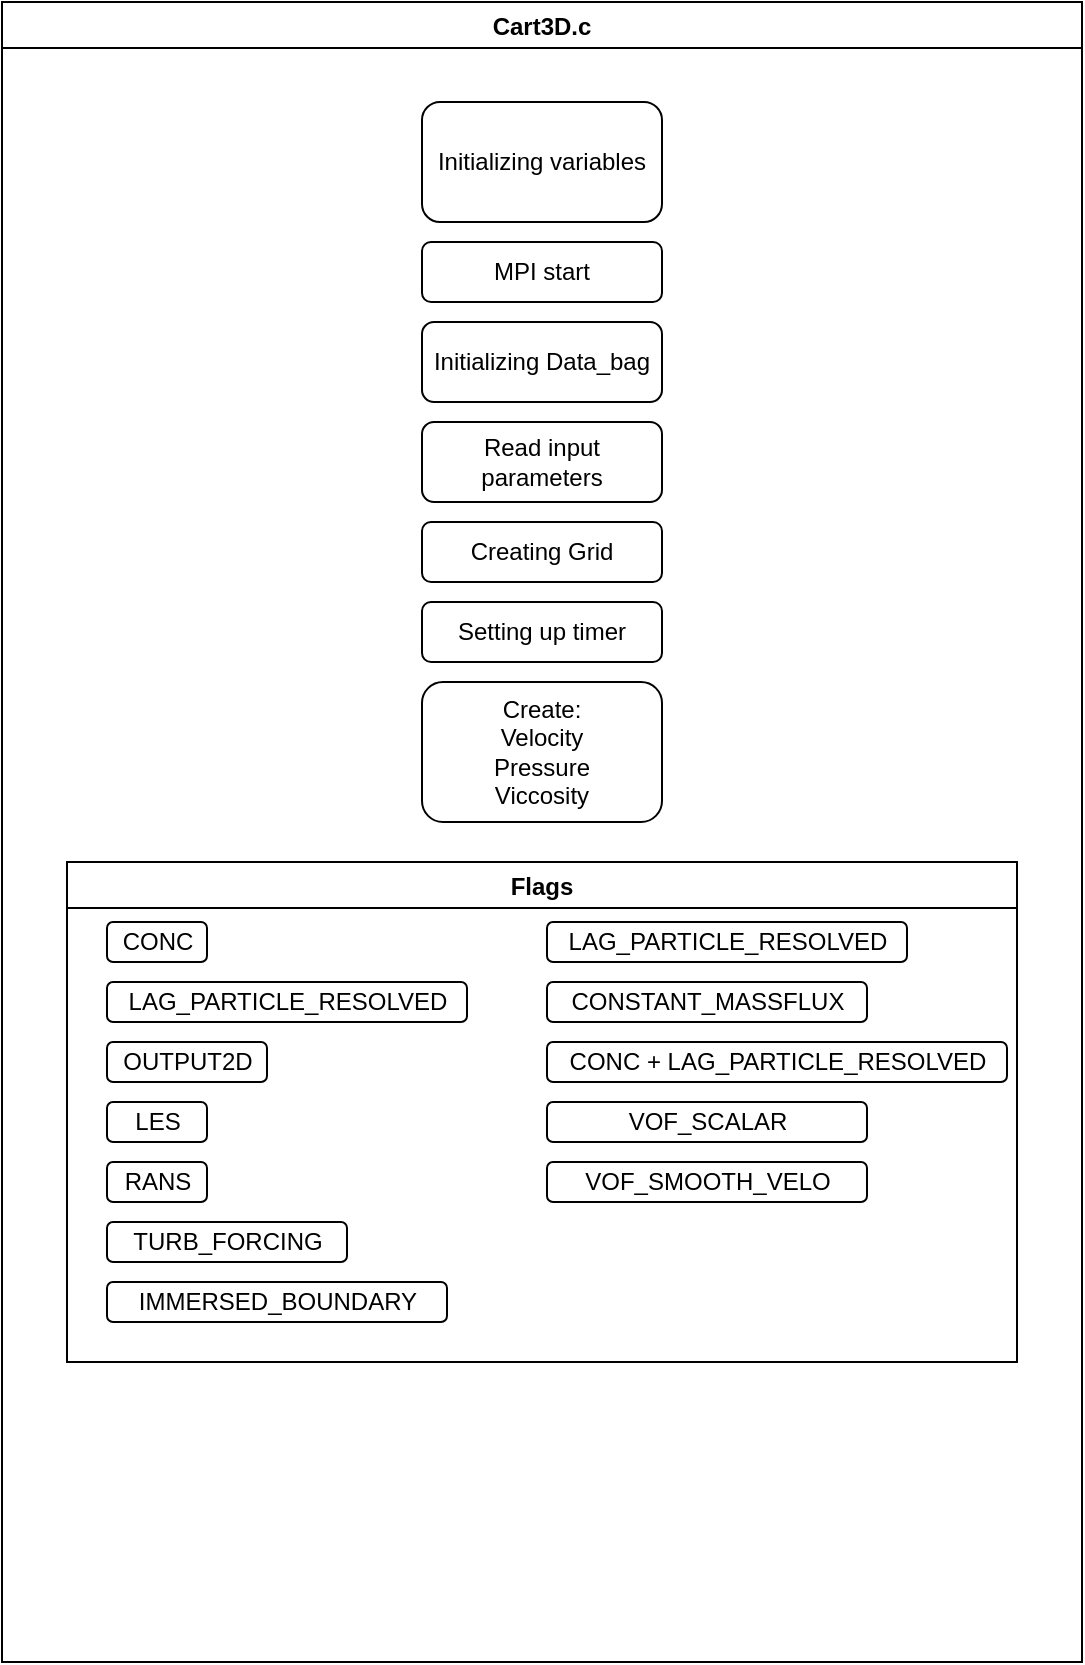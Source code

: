 <mxfile version="13.6.3" type="github">
  <diagram id="1NkAsfH9KzE3saYKE_k4" name="Page-1">
    <mxGraphModel dx="1355" dy="776" grid="1" gridSize="10" guides="1" tooltips="1" connect="1" arrows="1" fold="1" page="1" pageScale="1" pageWidth="850" pageHeight="1100" math="0" shadow="0">
      <root>
        <mxCell id="0" />
        <mxCell id="1" parent="0" />
        <mxCell id="Mnvv_WwJ39rHPu0QQhqr-1" value="Cart3D.c" style="swimlane;" vertex="1" parent="1">
          <mxGeometry width="540" height="830" as="geometry" />
        </mxCell>
        <mxCell id="Mnvv_WwJ39rHPu0QQhqr-2" value="Initializing variables" style="rounded=1;whiteSpace=wrap;html=1;" vertex="1" parent="Mnvv_WwJ39rHPu0QQhqr-1">
          <mxGeometry x="210" y="50" width="120" height="60" as="geometry" />
        </mxCell>
        <mxCell id="Mnvv_WwJ39rHPu0QQhqr-3" value="MPI start" style="rounded=1;whiteSpace=wrap;html=1;" vertex="1" parent="Mnvv_WwJ39rHPu0QQhqr-1">
          <mxGeometry x="210" y="120" width="120" height="30" as="geometry" />
        </mxCell>
        <mxCell id="Mnvv_WwJ39rHPu0QQhqr-4" value="&lt;div&gt;Initializing Data_bag&lt;/div&gt;" style="rounded=1;whiteSpace=wrap;html=1;" vertex="1" parent="Mnvv_WwJ39rHPu0QQhqr-1">
          <mxGeometry x="210" y="160" width="120" height="40" as="geometry" />
        </mxCell>
        <mxCell id="Mnvv_WwJ39rHPu0QQhqr-5" value="&lt;div&gt;Read input parameters&lt;/div&gt;" style="rounded=1;whiteSpace=wrap;html=1;" vertex="1" parent="Mnvv_WwJ39rHPu0QQhqr-1">
          <mxGeometry x="210" y="210" width="120" height="40" as="geometry" />
        </mxCell>
        <mxCell id="Mnvv_WwJ39rHPu0QQhqr-6" value="&lt;div&gt;Creating Grid&lt;/div&gt;" style="rounded=1;whiteSpace=wrap;html=1;" vertex="1" parent="Mnvv_WwJ39rHPu0QQhqr-1">
          <mxGeometry x="210" y="260" width="120" height="30" as="geometry" />
        </mxCell>
        <mxCell id="Mnvv_WwJ39rHPu0QQhqr-7" value="Setting up timer" style="rounded=1;whiteSpace=wrap;html=1;" vertex="1" parent="Mnvv_WwJ39rHPu0QQhqr-1">
          <mxGeometry x="210" y="300" width="120" height="30" as="geometry" />
        </mxCell>
        <mxCell id="Mnvv_WwJ39rHPu0QQhqr-8" value="&lt;div&gt;Create:&lt;/div&gt;&lt;div&gt;Velocity&lt;/div&gt;&lt;div&gt;Pressure&lt;/div&gt;&lt;div&gt;Viccosity&lt;br&gt;&lt;/div&gt;" style="rounded=1;whiteSpace=wrap;html=1;" vertex="1" parent="Mnvv_WwJ39rHPu0QQhqr-1">
          <mxGeometry x="210" y="340" width="120" height="70" as="geometry" />
        </mxCell>
        <mxCell id="Mnvv_WwJ39rHPu0QQhqr-9" value="Flags" style="swimlane;" vertex="1" parent="Mnvv_WwJ39rHPu0QQhqr-1">
          <mxGeometry x="32.5" y="430" width="475" height="250" as="geometry" />
        </mxCell>
        <mxCell id="Mnvv_WwJ39rHPu0QQhqr-10" value="CONC" style="rounded=1;whiteSpace=wrap;html=1;" vertex="1" parent="Mnvv_WwJ39rHPu0QQhqr-9">
          <mxGeometry x="20" y="30" width="50" height="20" as="geometry" />
        </mxCell>
        <mxCell id="Mnvv_WwJ39rHPu0QQhqr-11" value="LAG_PARTICLE_RESOLVED" style="rounded=1;whiteSpace=wrap;html=1;" vertex="1" parent="Mnvv_WwJ39rHPu0QQhqr-9">
          <mxGeometry x="20" y="60" width="180" height="20" as="geometry" />
        </mxCell>
        <mxCell id="Mnvv_WwJ39rHPu0QQhqr-12" value="OUTPUT2D" style="rounded=1;whiteSpace=wrap;html=1;" vertex="1" parent="Mnvv_WwJ39rHPu0QQhqr-9">
          <mxGeometry x="20" y="90" width="80" height="20" as="geometry" />
        </mxCell>
        <mxCell id="Mnvv_WwJ39rHPu0QQhqr-14" value="LES" style="rounded=1;whiteSpace=wrap;html=1;" vertex="1" parent="Mnvv_WwJ39rHPu0QQhqr-9">
          <mxGeometry x="20" y="120" width="50" height="20" as="geometry" />
        </mxCell>
        <mxCell id="Mnvv_WwJ39rHPu0QQhqr-13" value="RANS" style="rounded=1;whiteSpace=wrap;html=1;" vertex="1" parent="Mnvv_WwJ39rHPu0QQhqr-9">
          <mxGeometry x="20" y="150" width="50" height="20" as="geometry" />
        </mxCell>
        <mxCell id="Mnvv_WwJ39rHPu0QQhqr-17" value="TURB_FORCING" style="rounded=1;whiteSpace=wrap;html=1;" vertex="1" parent="Mnvv_WwJ39rHPu0QQhqr-9">
          <mxGeometry x="20" y="180" width="120" height="20" as="geometry" />
        </mxCell>
        <mxCell id="Mnvv_WwJ39rHPu0QQhqr-18" value="IMMERSED_BOUNDARY" style="rounded=1;whiteSpace=wrap;html=1;" vertex="1" parent="Mnvv_WwJ39rHPu0QQhqr-9">
          <mxGeometry x="20" y="210" width="170" height="20" as="geometry" />
        </mxCell>
        <mxCell id="Mnvv_WwJ39rHPu0QQhqr-20" value="LAG_PARTICLE_RESOLVED" style="rounded=1;whiteSpace=wrap;html=1;" vertex="1" parent="Mnvv_WwJ39rHPu0QQhqr-9">
          <mxGeometry x="240" y="30" width="180" height="20" as="geometry" />
        </mxCell>
        <mxCell id="Mnvv_WwJ39rHPu0QQhqr-21" value="CONSTANT_MASSFLUX" style="rounded=1;whiteSpace=wrap;html=1;" vertex="1" parent="Mnvv_WwJ39rHPu0QQhqr-9">
          <mxGeometry x="240" y="60" width="160" height="20" as="geometry" />
        </mxCell>
        <mxCell id="Mnvv_WwJ39rHPu0QQhqr-22" value="CONC + LAG_PARTICLE_RESOLVED" style="rounded=1;whiteSpace=wrap;html=1;" vertex="1" parent="Mnvv_WwJ39rHPu0QQhqr-9">
          <mxGeometry x="240" y="90" width="230" height="20" as="geometry" />
        </mxCell>
        <mxCell id="Mnvv_WwJ39rHPu0QQhqr-34" value="VOF_SCALAR" style="rounded=1;whiteSpace=wrap;html=1;" vertex="1" parent="Mnvv_WwJ39rHPu0QQhqr-9">
          <mxGeometry x="240" y="120" width="160" height="20" as="geometry" />
        </mxCell>
        <mxCell id="Mnvv_WwJ39rHPu0QQhqr-35" value="VOF_SMOOTH_VELO" style="rounded=1;whiteSpace=wrap;html=1;" vertex="1" parent="Mnvv_WwJ39rHPu0QQhqr-9">
          <mxGeometry x="240" y="150" width="160" height="20" as="geometry" />
        </mxCell>
      </root>
    </mxGraphModel>
  </diagram>
</mxfile>
